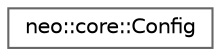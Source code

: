 digraph "Graphical Class Hierarchy"
{
 // LATEX_PDF_SIZE
  bgcolor="transparent";
  edge [fontname=Helvetica,fontsize=10,labelfontname=Helvetica,labelfontsize=10];
  node [fontname=Helvetica,fontsize=10,shape=box,height=0.2,width=0.4];
  rankdir="LR";
  Node0 [id="Node000000",label="neo::core::Config",height=0.2,width=0.4,color="grey40", fillcolor="white", style="filled",URL="$classneo_1_1core_1_1_config.html",tooltip="Convenience class for accessing configuration."];
}
